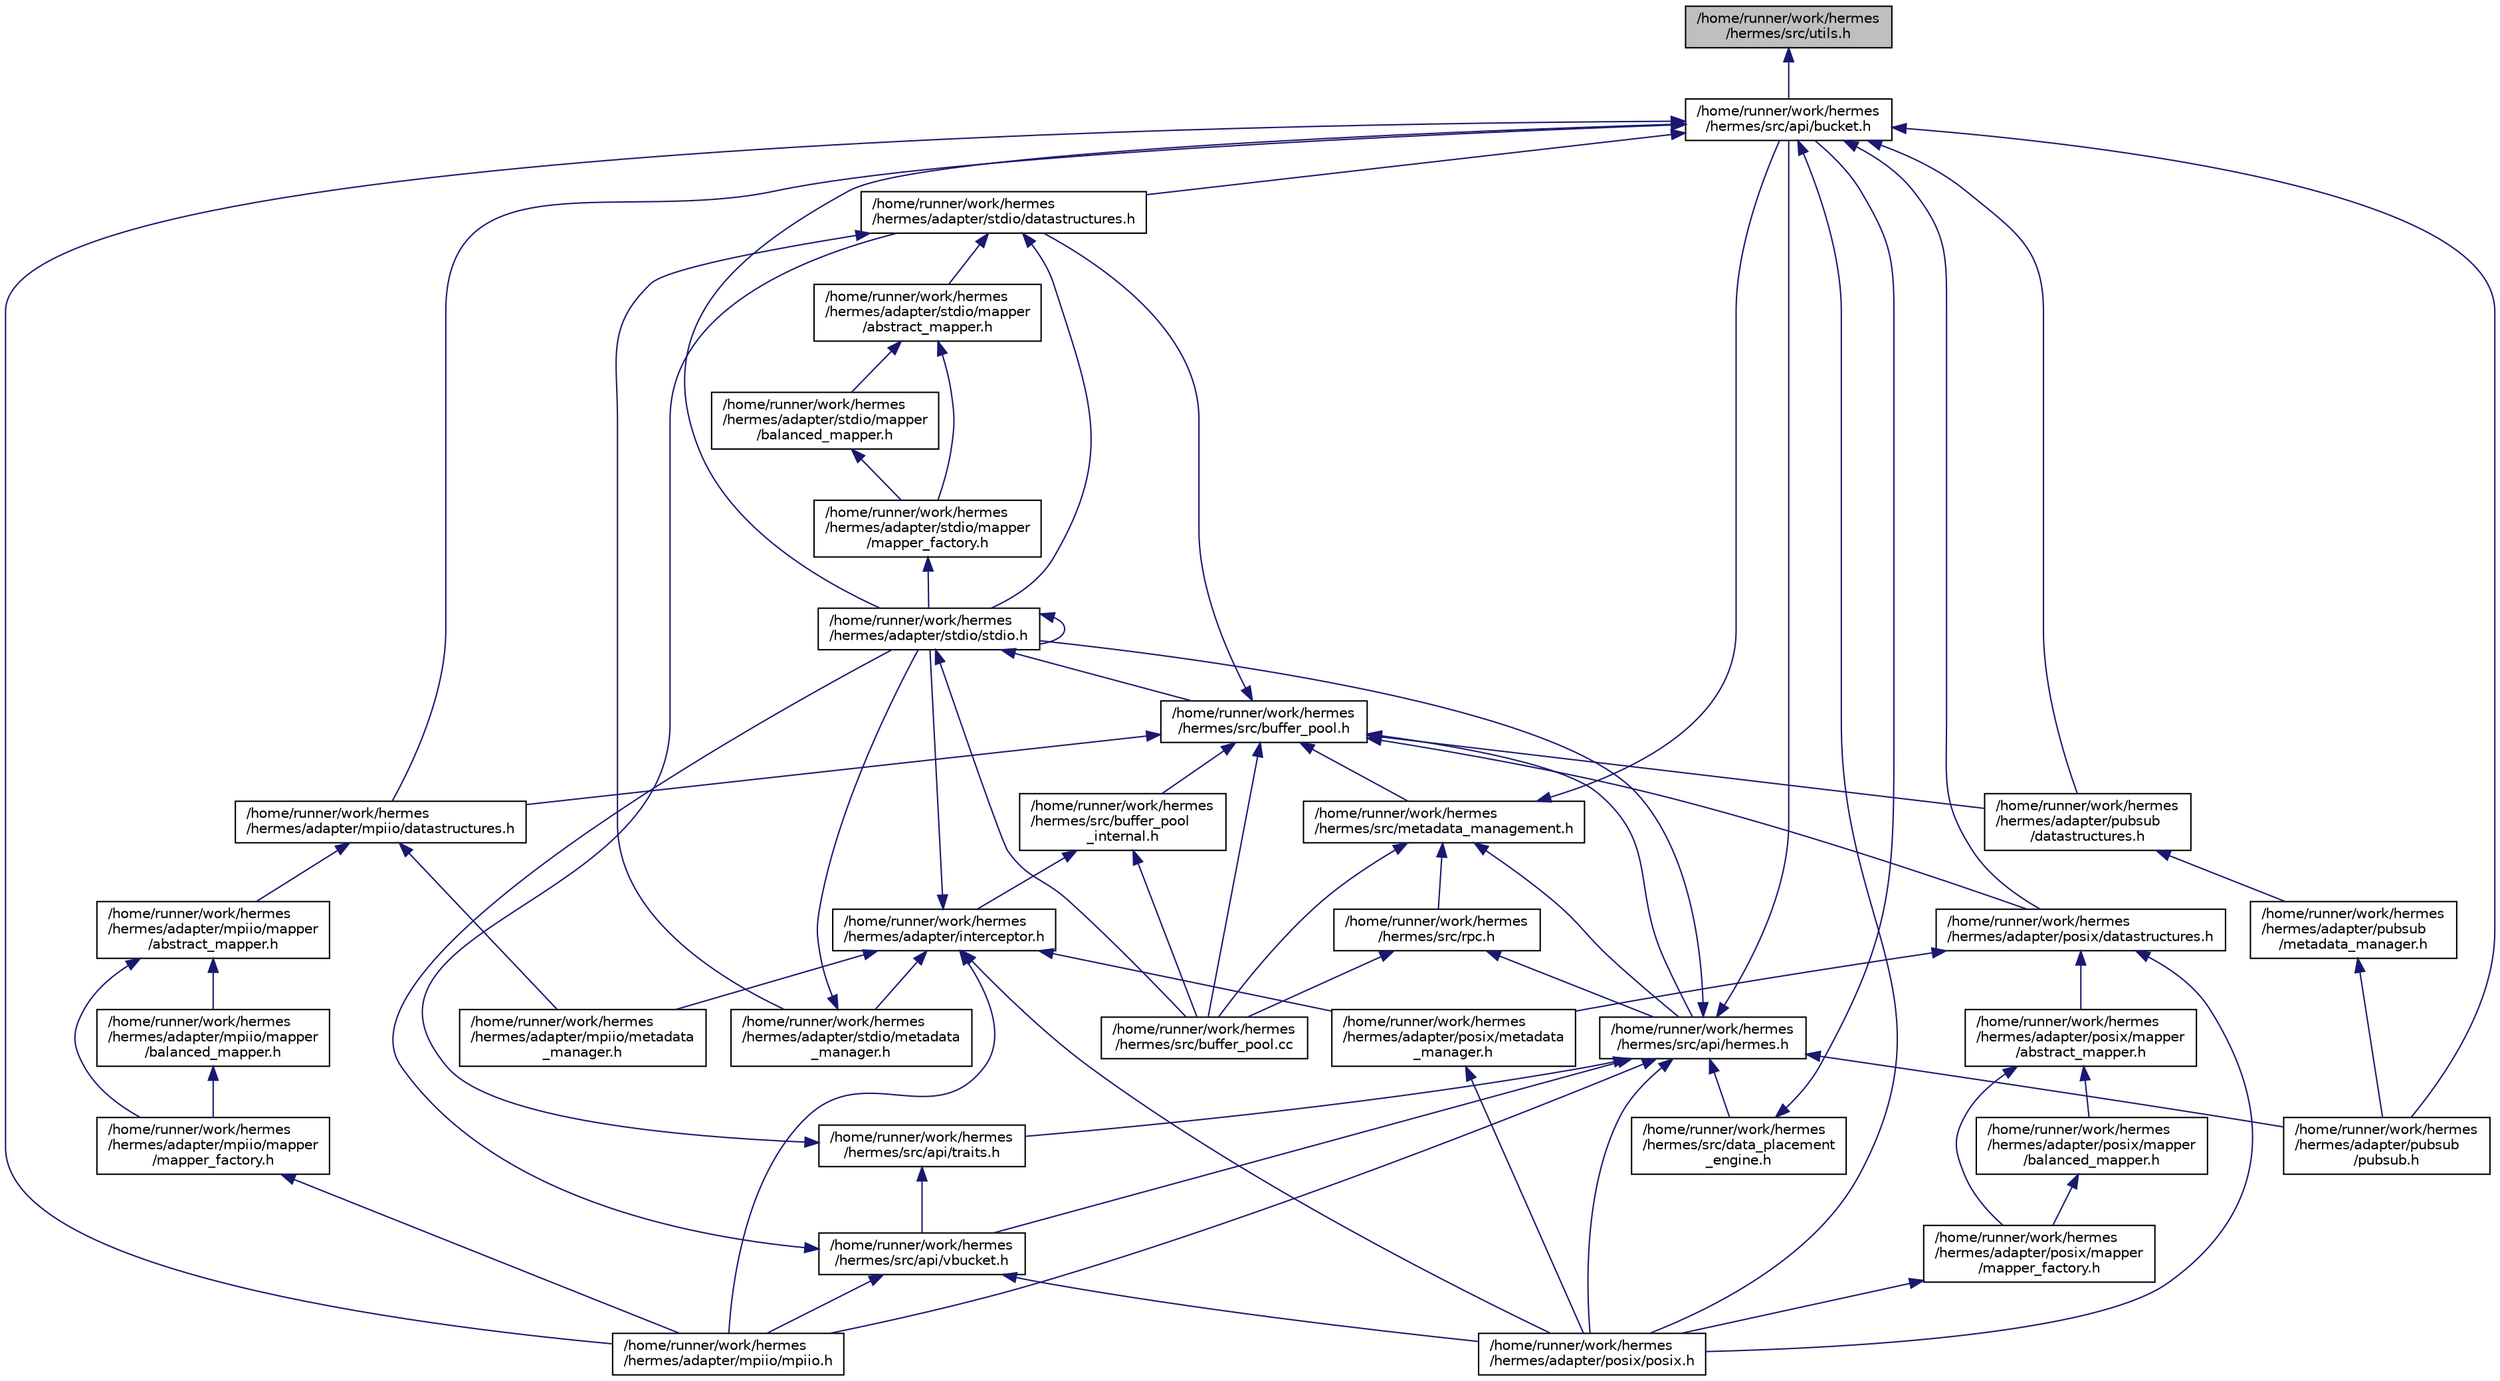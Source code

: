 digraph "/home/runner/work/hermes/hermes/src/utils.h"
{
 // LATEX_PDF_SIZE
  edge [fontname="Helvetica",fontsize="10",labelfontname="Helvetica",labelfontsize="10"];
  node [fontname="Helvetica",fontsize="10",shape=record];
  Node1 [label="/home/runner/work/hermes\l/hermes/src/utils.h",height=0.2,width=0.4,color="black", fillcolor="grey75", style="filled", fontcolor="black",tooltip=" "];
  Node1 -> Node2 [dir="back",color="midnightblue",fontsize="10",style="solid",fontname="Helvetica"];
  Node2 [label="/home/runner/work/hermes\l/hermes/src/api/bucket.h",height=0.2,width=0.4,color="black", fillcolor="white", style="filled",URL="$bucket_8h_source.html",tooltip=" "];
  Node2 -> Node3 [dir="back",color="midnightblue",fontsize="10",style="solid",fontname="Helvetica"];
  Node3 [label="/home/runner/work/hermes\l/hermes/adapter/mpiio/datastructures.h",height=0.2,width=0.4,color="black", fillcolor="white", style="filled",URL="$mpiio_2datastructures_8h_source.html",tooltip=" "];
  Node3 -> Node4 [dir="back",color="midnightblue",fontsize="10",style="solid",fontname="Helvetica"];
  Node4 [label="/home/runner/work/hermes\l/hermes/adapter/mpiio/mapper\l/abstract_mapper.h",height=0.2,width=0.4,color="black", fillcolor="white", style="filled",URL="$mpiio_2mapper_2abstract__mapper_8h_source.html",tooltip=" "];
  Node4 -> Node5 [dir="back",color="midnightblue",fontsize="10",style="solid",fontname="Helvetica"];
  Node5 [label="/home/runner/work/hermes\l/hermes/adapter/mpiio/mapper\l/balanced_mapper.h",height=0.2,width=0.4,color="black", fillcolor="white", style="filled",URL="$mpiio_2mapper_2balanced__mapper_8h_source.html",tooltip=" "];
  Node5 -> Node6 [dir="back",color="midnightblue",fontsize="10",style="solid",fontname="Helvetica"];
  Node6 [label="/home/runner/work/hermes\l/hermes/adapter/mpiio/mapper\l/mapper_factory.h",height=0.2,width=0.4,color="black", fillcolor="white", style="filled",URL="$mpiio_2mapper_2mapper__factory_8h_source.html",tooltip=" "];
  Node6 -> Node7 [dir="back",color="midnightblue",fontsize="10",style="solid",fontname="Helvetica"];
  Node7 [label="/home/runner/work/hermes\l/hermes/adapter/mpiio/mpiio.h",height=0.2,width=0.4,color="black", fillcolor="white", style="filled",URL="$mpiio_8h_source.html",tooltip=" "];
  Node4 -> Node6 [dir="back",color="midnightblue",fontsize="10",style="solid",fontname="Helvetica"];
  Node3 -> Node8 [dir="back",color="midnightblue",fontsize="10",style="solid",fontname="Helvetica"];
  Node8 [label="/home/runner/work/hermes\l/hermes/adapter/mpiio/metadata\l_manager.h",height=0.2,width=0.4,color="black", fillcolor="white", style="filled",URL="$mpiio_2metadata__manager_8h_source.html",tooltip=" "];
  Node2 -> Node7 [dir="back",color="midnightblue",fontsize="10",style="solid",fontname="Helvetica"];
  Node2 -> Node9 [dir="back",color="midnightblue",fontsize="10",style="solid",fontname="Helvetica"];
  Node9 [label="/home/runner/work/hermes\l/hermes/adapter/posix/datastructures.h",height=0.2,width=0.4,color="black", fillcolor="white", style="filled",URL="$posix_2datastructures_8h_source.html",tooltip=" "];
  Node9 -> Node10 [dir="back",color="midnightblue",fontsize="10",style="solid",fontname="Helvetica"];
  Node10 [label="/home/runner/work/hermes\l/hermes/adapter/posix/mapper\l/abstract_mapper.h",height=0.2,width=0.4,color="black", fillcolor="white", style="filled",URL="$posix_2mapper_2abstract__mapper_8h_source.html",tooltip=" "];
  Node10 -> Node11 [dir="back",color="midnightblue",fontsize="10",style="solid",fontname="Helvetica"];
  Node11 [label="/home/runner/work/hermes\l/hermes/adapter/posix/mapper\l/balanced_mapper.h",height=0.2,width=0.4,color="black", fillcolor="white", style="filled",URL="$posix_2mapper_2balanced__mapper_8h_source.html",tooltip=" "];
  Node11 -> Node12 [dir="back",color="midnightblue",fontsize="10",style="solid",fontname="Helvetica"];
  Node12 [label="/home/runner/work/hermes\l/hermes/adapter/posix/mapper\l/mapper_factory.h",height=0.2,width=0.4,color="black", fillcolor="white", style="filled",URL="$posix_2mapper_2mapper__factory_8h_source.html",tooltip=" "];
  Node12 -> Node13 [dir="back",color="midnightblue",fontsize="10",style="solid",fontname="Helvetica"];
  Node13 [label="/home/runner/work/hermes\l/hermes/adapter/posix/posix.h",height=0.2,width=0.4,color="black", fillcolor="white", style="filled",URL="$posix_8h_source.html",tooltip=" "];
  Node10 -> Node12 [dir="back",color="midnightblue",fontsize="10",style="solid",fontname="Helvetica"];
  Node9 -> Node14 [dir="back",color="midnightblue",fontsize="10",style="solid",fontname="Helvetica"];
  Node14 [label="/home/runner/work/hermes\l/hermes/adapter/posix/metadata\l_manager.h",height=0.2,width=0.4,color="black", fillcolor="white", style="filled",URL="$posix_2metadata__manager_8h_source.html",tooltip=" "];
  Node14 -> Node13 [dir="back",color="midnightblue",fontsize="10",style="solid",fontname="Helvetica"];
  Node9 -> Node13 [dir="back",color="midnightblue",fontsize="10",style="solid",fontname="Helvetica"];
  Node2 -> Node13 [dir="back",color="midnightblue",fontsize="10",style="solid",fontname="Helvetica"];
  Node2 -> Node15 [dir="back",color="midnightblue",fontsize="10",style="solid",fontname="Helvetica"];
  Node15 [label="/home/runner/work/hermes\l/hermes/adapter/pubsub\l/datastructures.h",height=0.2,width=0.4,color="black", fillcolor="white", style="filled",URL="$pubsub_2datastructures_8h_source.html",tooltip=" "];
  Node15 -> Node16 [dir="back",color="midnightblue",fontsize="10",style="solid",fontname="Helvetica"];
  Node16 [label="/home/runner/work/hermes\l/hermes/adapter/pubsub\l/metadata_manager.h",height=0.2,width=0.4,color="black", fillcolor="white", style="filled",URL="$pubsub_2metadata__manager_8h_source.html",tooltip=" "];
  Node16 -> Node17 [dir="back",color="midnightblue",fontsize="10",style="solid",fontname="Helvetica"];
  Node17 [label="/home/runner/work/hermes\l/hermes/adapter/pubsub\l/pubsub.h",height=0.2,width=0.4,color="black", fillcolor="white", style="filled",URL="$pubsub_8h_source.html",tooltip=" "];
  Node2 -> Node17 [dir="back",color="midnightblue",fontsize="10",style="solid",fontname="Helvetica"];
  Node2 -> Node18 [dir="back",color="midnightblue",fontsize="10",style="solid",fontname="Helvetica"];
  Node18 [label="/home/runner/work/hermes\l/hermes/adapter/stdio/datastructures.h",height=0.2,width=0.4,color="black", fillcolor="white", style="filled",URL="$stdio_2datastructures_8h_source.html",tooltip=" "];
  Node18 -> Node19 [dir="back",color="midnightblue",fontsize="10",style="solid",fontname="Helvetica"];
  Node19 [label="/home/runner/work/hermes\l/hermes/adapter/stdio/mapper\l/abstract_mapper.h",height=0.2,width=0.4,color="black", fillcolor="white", style="filled",URL="$stdio_2mapper_2abstract__mapper_8h_source.html",tooltip=" "];
  Node19 -> Node20 [dir="back",color="midnightblue",fontsize="10",style="solid",fontname="Helvetica"];
  Node20 [label="/home/runner/work/hermes\l/hermes/adapter/stdio/mapper\l/balanced_mapper.h",height=0.2,width=0.4,color="black", fillcolor="white", style="filled",URL="$stdio_2mapper_2balanced__mapper_8h_source.html",tooltip=" "];
  Node20 -> Node21 [dir="back",color="midnightblue",fontsize="10",style="solid",fontname="Helvetica"];
  Node21 [label="/home/runner/work/hermes\l/hermes/adapter/stdio/mapper\l/mapper_factory.h",height=0.2,width=0.4,color="black", fillcolor="white", style="filled",URL="$stdio_2mapper_2mapper__factory_8h_source.html",tooltip=" "];
  Node21 -> Node22 [dir="back",color="midnightblue",fontsize="10",style="solid",fontname="Helvetica"];
  Node22 [label="/home/runner/work/hermes\l/hermes/adapter/stdio/stdio.h",height=0.2,width=0.4,color="black", fillcolor="white", style="filled",URL="$stdio_8h_source.html",tooltip=" "];
  Node22 -> Node22 [dir="back",color="midnightblue",fontsize="10",style="solid",fontname="Helvetica"];
  Node22 -> Node23 [dir="back",color="midnightblue",fontsize="10",style="solid",fontname="Helvetica"];
  Node23 [label="/home/runner/work/hermes\l/hermes/src/buffer_pool.h",height=0.2,width=0.4,color="black", fillcolor="white", style="filled",URL="$buffer__pool_8h.html",tooltip=" "];
  Node23 -> Node3 [dir="back",color="midnightblue",fontsize="10",style="solid",fontname="Helvetica"];
  Node23 -> Node9 [dir="back",color="midnightblue",fontsize="10",style="solid",fontname="Helvetica"];
  Node23 -> Node15 [dir="back",color="midnightblue",fontsize="10",style="solid",fontname="Helvetica"];
  Node23 -> Node18 [dir="back",color="midnightblue",fontsize="10",style="solid",fontname="Helvetica"];
  Node23 -> Node24 [dir="back",color="midnightblue",fontsize="10",style="solid",fontname="Helvetica"];
  Node24 [label="/home/runner/work/hermes\l/hermes/src/api/hermes.h",height=0.2,width=0.4,color="black", fillcolor="white", style="filled",URL="$hermes_8h_source.html",tooltip=" "];
  Node24 -> Node7 [dir="back",color="midnightblue",fontsize="10",style="solid",fontname="Helvetica"];
  Node24 -> Node13 [dir="back",color="midnightblue",fontsize="10",style="solid",fontname="Helvetica"];
  Node24 -> Node17 [dir="back",color="midnightblue",fontsize="10",style="solid",fontname="Helvetica"];
  Node24 -> Node22 [dir="back",color="midnightblue",fontsize="10",style="solid",fontname="Helvetica"];
  Node24 -> Node2 [dir="back",color="midnightblue",fontsize="10",style="solid",fontname="Helvetica"];
  Node24 -> Node25 [dir="back",color="midnightblue",fontsize="10",style="solid",fontname="Helvetica"];
  Node25 [label="/home/runner/work/hermes\l/hermes/src/api/traits.h",height=0.2,width=0.4,color="black", fillcolor="white", style="filled",URL="$traits_8h_source.html",tooltip=" "];
  Node25 -> Node18 [dir="back",color="midnightblue",fontsize="10",style="solid",fontname="Helvetica"];
  Node25 -> Node26 [dir="back",color="midnightblue",fontsize="10",style="solid",fontname="Helvetica"];
  Node26 [label="/home/runner/work/hermes\l/hermes/src/api/vbucket.h",height=0.2,width=0.4,color="black", fillcolor="white", style="filled",URL="$vbucket_8h_source.html",tooltip=" "];
  Node26 -> Node7 [dir="back",color="midnightblue",fontsize="10",style="solid",fontname="Helvetica"];
  Node26 -> Node13 [dir="back",color="midnightblue",fontsize="10",style="solid",fontname="Helvetica"];
  Node26 -> Node22 [dir="back",color="midnightblue",fontsize="10",style="solid",fontname="Helvetica"];
  Node24 -> Node26 [dir="back",color="midnightblue",fontsize="10",style="solid",fontname="Helvetica"];
  Node24 -> Node27 [dir="back",color="midnightblue",fontsize="10",style="solid",fontname="Helvetica"];
  Node27 [label="/home/runner/work/hermes\l/hermes/src/data_placement\l_engine.h",height=0.2,width=0.4,color="black", fillcolor="white", style="filled",URL="$data__placement__engine_8h_source.html",tooltip=" "];
  Node27 -> Node2 [dir="back",color="midnightblue",fontsize="10",style="solid",fontname="Helvetica"];
  Node23 -> Node28 [dir="back",color="midnightblue",fontsize="10",style="solid",fontname="Helvetica"];
  Node28 [label="/home/runner/work/hermes\l/hermes/src/buffer_pool.cc",height=0.2,width=0.4,color="black", fillcolor="white", style="filled",URL="$buffer__pool_8cc.html",tooltip=" "];
  Node23 -> Node29 [dir="back",color="midnightblue",fontsize="10",style="solid",fontname="Helvetica"];
  Node29 [label="/home/runner/work/hermes\l/hermes/src/buffer_pool\l_internal.h",height=0.2,width=0.4,color="black", fillcolor="white", style="filled",URL="$buffer__pool__internal_8h.html",tooltip=" "];
  Node29 -> Node30 [dir="back",color="midnightblue",fontsize="10",style="solid",fontname="Helvetica"];
  Node30 [label="/home/runner/work/hermes\l/hermes/adapter/interceptor.h",height=0.2,width=0.4,color="black", fillcolor="white", style="filled",URL="$interceptor_8h_source.html",tooltip=" "];
  Node30 -> Node8 [dir="back",color="midnightblue",fontsize="10",style="solid",fontname="Helvetica"];
  Node30 -> Node7 [dir="back",color="midnightblue",fontsize="10",style="solid",fontname="Helvetica"];
  Node30 -> Node14 [dir="back",color="midnightblue",fontsize="10",style="solid",fontname="Helvetica"];
  Node30 -> Node13 [dir="back",color="midnightblue",fontsize="10",style="solid",fontname="Helvetica"];
  Node30 -> Node31 [dir="back",color="midnightblue",fontsize="10",style="solid",fontname="Helvetica"];
  Node31 [label="/home/runner/work/hermes\l/hermes/adapter/stdio/metadata\l_manager.h",height=0.2,width=0.4,color="black", fillcolor="white", style="filled",URL="$stdio_2metadata__manager_8h_source.html",tooltip=" "];
  Node31 -> Node22 [dir="back",color="midnightblue",fontsize="10",style="solid",fontname="Helvetica"];
  Node30 -> Node22 [dir="back",color="midnightblue",fontsize="10",style="solid",fontname="Helvetica"];
  Node29 -> Node28 [dir="back",color="midnightblue",fontsize="10",style="solid",fontname="Helvetica"];
  Node23 -> Node32 [dir="back",color="midnightblue",fontsize="10",style="solid",fontname="Helvetica"];
  Node32 [label="/home/runner/work/hermes\l/hermes/src/metadata_management.h",height=0.2,width=0.4,color="black", fillcolor="white", style="filled",URL="$metadata__management_8h_source.html",tooltip=" "];
  Node32 -> Node24 [dir="back",color="midnightblue",fontsize="10",style="solid",fontname="Helvetica"];
  Node32 -> Node2 [dir="back",color="midnightblue",fontsize="10",style="solid",fontname="Helvetica"];
  Node32 -> Node28 [dir="back",color="midnightblue",fontsize="10",style="solid",fontname="Helvetica"];
  Node32 -> Node33 [dir="back",color="midnightblue",fontsize="10",style="solid",fontname="Helvetica"];
  Node33 [label="/home/runner/work/hermes\l/hermes/src/rpc.h",height=0.2,width=0.4,color="black", fillcolor="white", style="filled",URL="$rpc_8h_source.html",tooltip=" "];
  Node33 -> Node24 [dir="back",color="midnightblue",fontsize="10",style="solid",fontname="Helvetica"];
  Node33 -> Node28 [dir="back",color="midnightblue",fontsize="10",style="solid",fontname="Helvetica"];
  Node22 -> Node28 [dir="back",color="midnightblue",fontsize="10",style="solid",fontname="Helvetica"];
  Node19 -> Node21 [dir="back",color="midnightblue",fontsize="10",style="solid",fontname="Helvetica"];
  Node18 -> Node31 [dir="back",color="midnightblue",fontsize="10",style="solid",fontname="Helvetica"];
  Node18 -> Node22 [dir="back",color="midnightblue",fontsize="10",style="solid",fontname="Helvetica"];
  Node2 -> Node22 [dir="back",color="midnightblue",fontsize="10",style="solid",fontname="Helvetica"];
}
